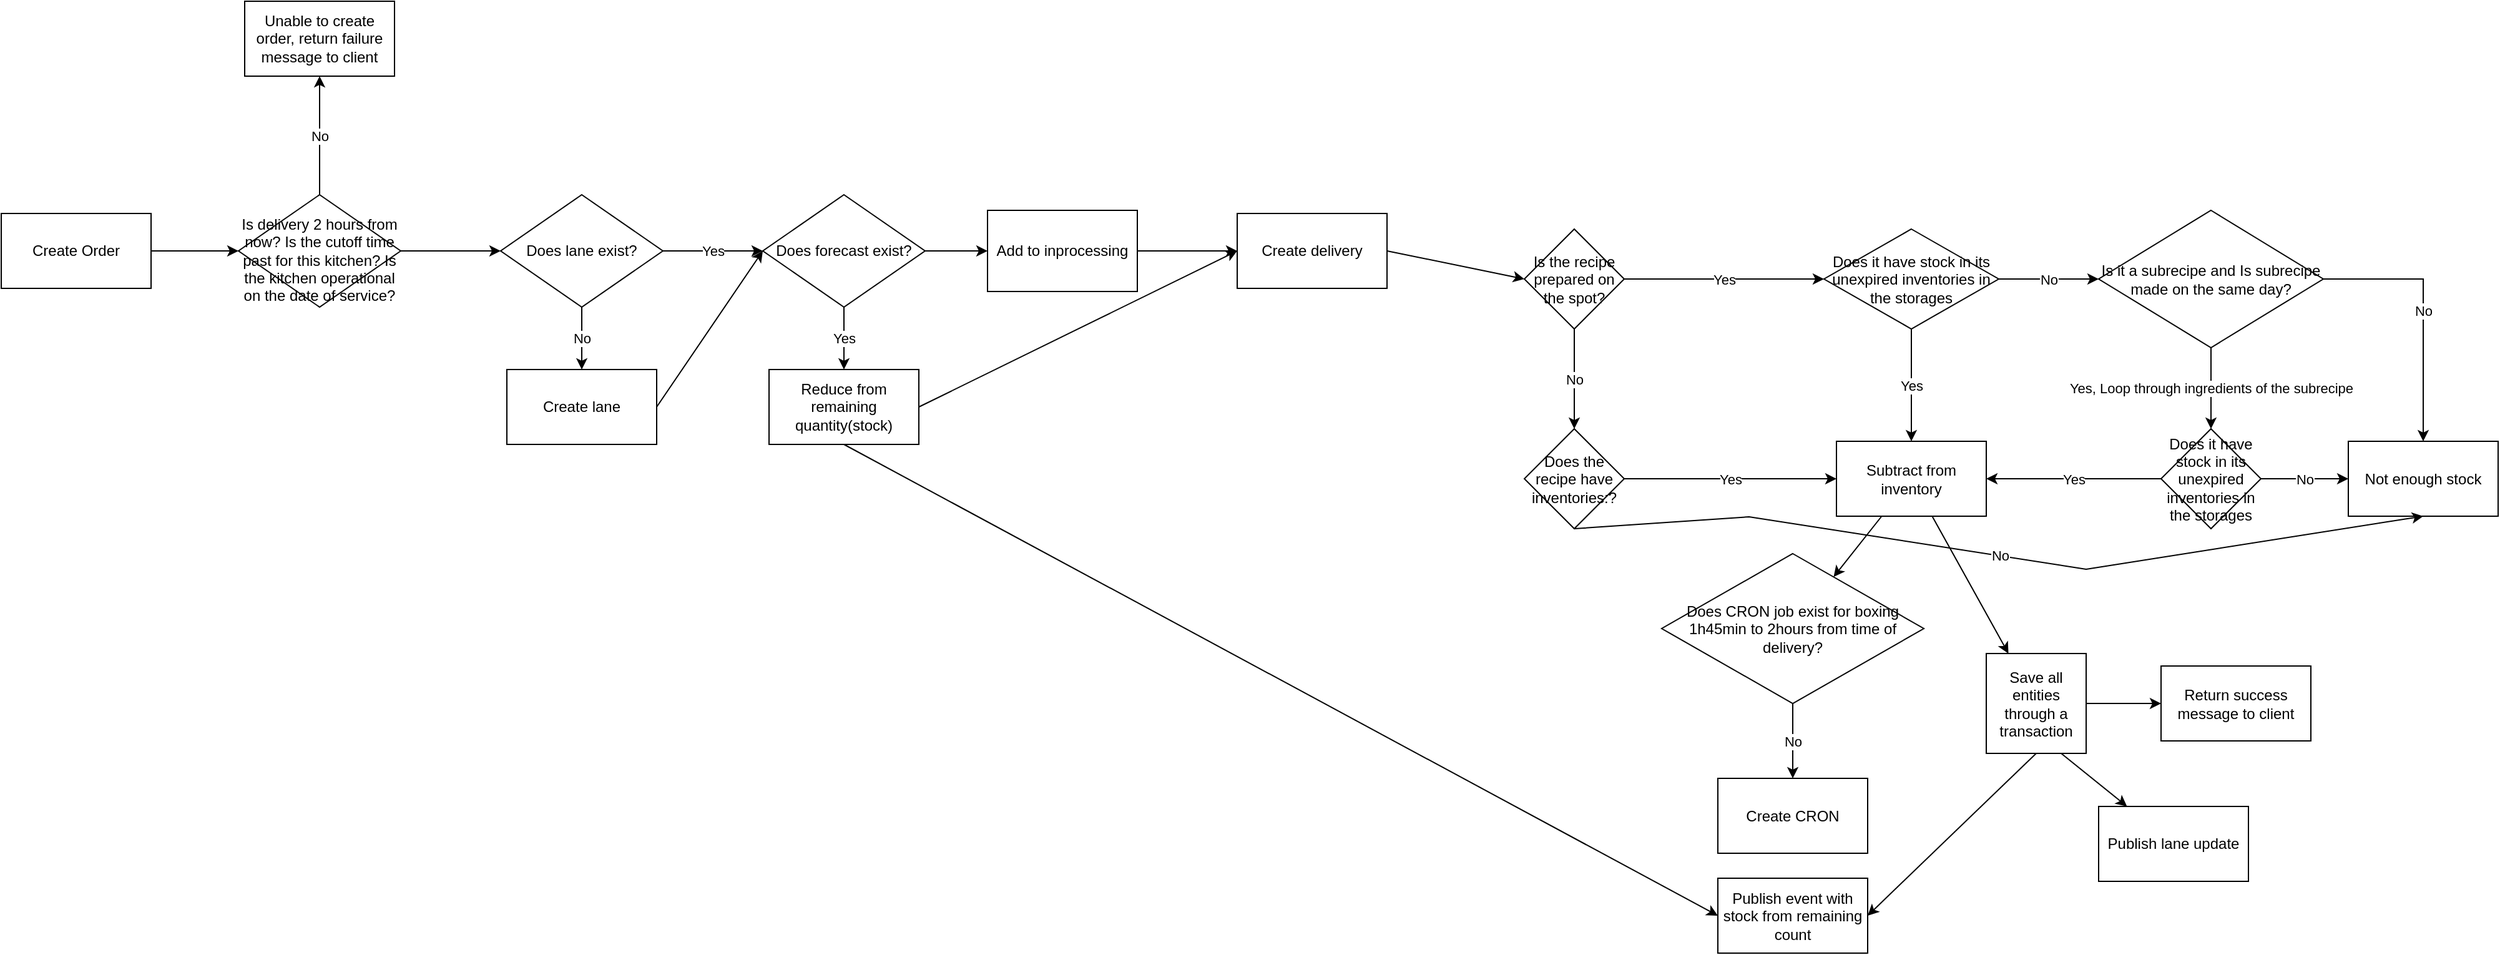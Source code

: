 <mxfile version="16.5.6" type="device"><diagram id="q7J8mHh13KA4PIrThfIT" name="Page-1"><mxGraphModel dx="823" dy="495" grid="1" gridSize="10" guides="1" tooltips="1" connect="1" arrows="1" fold="1" page="1" pageScale="1" pageWidth="827" pageHeight="1169" math="0" shadow="0"><root><mxCell id="0"/><mxCell id="1" parent="0"/><mxCell id="XSMEoGhX89EJGhYC96am-3" value="" style="edgeStyle=orthogonalEdgeStyle;rounded=0;orthogonalLoop=1;jettySize=auto;html=1;" edge="1" parent="1" source="N_MRPOcwLydR2Qys6Il1-1" target="XSMEoGhX89EJGhYC96am-1"><mxGeometry relative="1" as="geometry"/></mxCell><mxCell id="N_MRPOcwLydR2Qys6Il1-1" value="Create Order" style="rounded=0;whiteSpace=wrap;html=1;" parent="1" vertex="1"><mxGeometry x="110" y="215" width="120" height="60" as="geometry"/></mxCell><mxCell id="XSMEoGhX89EJGhYC96am-5" value="No" style="edgeStyle=orthogonalEdgeStyle;rounded=0;orthogonalLoop=1;jettySize=auto;html=1;" edge="1" parent="1" source="XSMEoGhX89EJGhYC96am-1" target="XSMEoGhX89EJGhYC96am-4"><mxGeometry relative="1" as="geometry"/></mxCell><mxCell id="XSMEoGhX89EJGhYC96am-11" value="" style="edgeStyle=orthogonalEdgeStyle;rounded=0;orthogonalLoop=1;jettySize=auto;html=1;" edge="1" parent="1" source="XSMEoGhX89EJGhYC96am-1" target="XSMEoGhX89EJGhYC96am-10"><mxGeometry relative="1" as="geometry"/></mxCell><mxCell id="XSMEoGhX89EJGhYC96am-1" value="&lt;br&gt;Is delivery 2 hours from now? Is the cutoff time past for this kitchen? Is the kitchen operational on the date of service?" style="rhombus;whiteSpace=wrap;html=1;" vertex="1" parent="1"><mxGeometry x="300" y="200" width="130" height="90" as="geometry"/></mxCell><mxCell id="XSMEoGhX89EJGhYC96am-4" value="Unable to create order, return failure message to client" style="whiteSpace=wrap;html=1;" vertex="1" parent="1"><mxGeometry x="305" y="45" width="120" height="60" as="geometry"/></mxCell><mxCell id="XSMEoGhX89EJGhYC96am-13" value="No" style="edgeStyle=orthogonalEdgeStyle;rounded=0;orthogonalLoop=1;jettySize=auto;html=1;" edge="1" parent="1" source="XSMEoGhX89EJGhYC96am-10" target="XSMEoGhX89EJGhYC96am-12"><mxGeometry relative="1" as="geometry"/></mxCell><mxCell id="XSMEoGhX89EJGhYC96am-15" value="Yes" style="edgeStyle=orthogonalEdgeStyle;rounded=0;orthogonalLoop=1;jettySize=auto;html=1;" edge="1" parent="1" source="XSMEoGhX89EJGhYC96am-10" target="XSMEoGhX89EJGhYC96am-14"><mxGeometry relative="1" as="geometry"/></mxCell><mxCell id="XSMEoGhX89EJGhYC96am-10" value="Does lane exist?" style="rhombus;whiteSpace=wrap;html=1;" vertex="1" parent="1"><mxGeometry x="510" y="200" width="130" height="90" as="geometry"/></mxCell><mxCell id="XSMEoGhX89EJGhYC96am-21" style="edgeStyle=none;rounded=0;orthogonalLoop=1;jettySize=auto;html=1;exitX=1;exitY=0.5;exitDx=0;exitDy=0;entryX=0;entryY=0.5;entryDx=0;entryDy=0;" edge="1" parent="1" source="XSMEoGhX89EJGhYC96am-12" target="XSMEoGhX89EJGhYC96am-14"><mxGeometry relative="1" as="geometry"/></mxCell><mxCell id="XSMEoGhX89EJGhYC96am-12" value="Create lane" style="whiteSpace=wrap;html=1;" vertex="1" parent="1"><mxGeometry x="515" y="340" width="120" height="60" as="geometry"/></mxCell><mxCell id="XSMEoGhX89EJGhYC96am-23" value="Yes" style="edgeStyle=none;rounded=0;orthogonalLoop=1;jettySize=auto;html=1;" edge="1" parent="1" source="XSMEoGhX89EJGhYC96am-14" target="XSMEoGhX89EJGhYC96am-22"><mxGeometry relative="1" as="geometry"/></mxCell><mxCell id="XSMEoGhX89EJGhYC96am-25" value="" style="edgeStyle=none;rounded=0;orthogonalLoop=1;jettySize=auto;html=1;" edge="1" parent="1" source="XSMEoGhX89EJGhYC96am-14" target="XSMEoGhX89EJGhYC96am-24"><mxGeometry relative="1" as="geometry"/></mxCell><mxCell id="XSMEoGhX89EJGhYC96am-14" value="Does forecast exist?" style="rhombus;whiteSpace=wrap;html=1;" vertex="1" parent="1"><mxGeometry x="720" y="200" width="130" height="90" as="geometry"/></mxCell><mxCell id="XSMEoGhX89EJGhYC96am-54" style="edgeStyle=none;rounded=0;orthogonalLoop=1;jettySize=auto;html=1;exitX=0.5;exitY=1;exitDx=0;exitDy=0;entryX=0;entryY=0.5;entryDx=0;entryDy=0;" edge="1" parent="1" source="XSMEoGhX89EJGhYC96am-22" target="XSMEoGhX89EJGhYC96am-50"><mxGeometry relative="1" as="geometry"/></mxCell><mxCell id="XSMEoGhX89EJGhYC96am-85" style="edgeStyle=none;rounded=0;orthogonalLoop=1;jettySize=auto;html=1;exitX=1;exitY=0.5;exitDx=0;exitDy=0;entryX=0;entryY=0.5;entryDx=0;entryDy=0;" edge="1" parent="1" source="XSMEoGhX89EJGhYC96am-22" target="XSMEoGhX89EJGhYC96am-27"><mxGeometry relative="1" as="geometry"/></mxCell><mxCell id="XSMEoGhX89EJGhYC96am-22" value="Reduce from remaining quantity(stock)" style="whiteSpace=wrap;html=1;" vertex="1" parent="1"><mxGeometry x="725" y="340" width="120" height="60" as="geometry"/></mxCell><mxCell id="XSMEoGhX89EJGhYC96am-28" value="" style="edgeStyle=none;rounded=0;orthogonalLoop=1;jettySize=auto;html=1;" edge="1" parent="1" source="XSMEoGhX89EJGhYC96am-24" target="XSMEoGhX89EJGhYC96am-27"><mxGeometry relative="1" as="geometry"/></mxCell><mxCell id="XSMEoGhX89EJGhYC96am-24" value="Add to inprocessing" style="whiteSpace=wrap;html=1;" vertex="1" parent="1"><mxGeometry x="900" y="212.5" width="120" height="65" as="geometry"/></mxCell><mxCell id="XSMEoGhX89EJGhYC96am-77" style="edgeStyle=none;rounded=0;orthogonalLoop=1;jettySize=auto;html=1;exitX=1;exitY=0.5;exitDx=0;exitDy=0;entryX=0;entryY=0.5;entryDx=0;entryDy=0;" edge="1" parent="1" source="XSMEoGhX89EJGhYC96am-27" target="XSMEoGhX89EJGhYC96am-73"><mxGeometry relative="1" as="geometry"/></mxCell><mxCell id="XSMEoGhX89EJGhYC96am-27" value="Create delivery" style="whiteSpace=wrap;html=1;" vertex="1" parent="1"><mxGeometry x="1100" y="215" width="120" height="60" as="geometry"/></mxCell><mxCell id="XSMEoGhX89EJGhYC96am-36" value="Yes" style="edgeStyle=none;rounded=0;orthogonalLoop=1;jettySize=auto;html=1;" edge="1" parent="1" source="XSMEoGhX89EJGhYC96am-33" target="XSMEoGhX89EJGhYC96am-35"><mxGeometry relative="1" as="geometry"/></mxCell><mxCell id="XSMEoGhX89EJGhYC96am-38" value="No" style="edgeStyle=none;rounded=0;orthogonalLoop=1;jettySize=auto;html=1;" edge="1" parent="1" source="XSMEoGhX89EJGhYC96am-33" target="XSMEoGhX89EJGhYC96am-37"><mxGeometry relative="1" as="geometry"/></mxCell><mxCell id="XSMEoGhX89EJGhYC96am-33" value="Does it have stock in its unexpired inventories in the storages" style="rhombus;whiteSpace=wrap;html=1;" vertex="1" parent="1"><mxGeometry x="1570" y="227.5" width="140" height="80" as="geometry"/></mxCell><mxCell id="XSMEoGhX89EJGhYC96am-63" value="" style="edgeStyle=none;rounded=0;orthogonalLoop=1;jettySize=auto;html=1;" edge="1" parent="1" source="XSMEoGhX89EJGhYC96am-35" target="XSMEoGhX89EJGhYC96am-58"><mxGeometry relative="1" as="geometry"/></mxCell><mxCell id="XSMEoGhX89EJGhYC96am-66" value="" style="edgeStyle=none;rounded=0;orthogonalLoop=1;jettySize=auto;html=1;" edge="1" parent="1" source="XSMEoGhX89EJGhYC96am-35" target="XSMEoGhX89EJGhYC96am-64"><mxGeometry relative="1" as="geometry"/></mxCell><mxCell id="XSMEoGhX89EJGhYC96am-35" value="Subtract from inventory" style="whiteSpace=wrap;html=1;" vertex="1" parent="1"><mxGeometry x="1580" y="397.5" width="120" height="60" as="geometry"/></mxCell><mxCell id="XSMEoGhX89EJGhYC96am-40" value="Yes, Loop through ingredients of the subrecipe" style="edgeStyle=none;rounded=0;orthogonalLoop=1;jettySize=auto;html=1;" edge="1" parent="1" source="XSMEoGhX89EJGhYC96am-37" target="XSMEoGhX89EJGhYC96am-39"><mxGeometry relative="1" as="geometry"/></mxCell><mxCell id="XSMEoGhX89EJGhYC96am-45" value="No" style="edgeStyle=none;rounded=0;orthogonalLoop=1;jettySize=auto;html=1;exitX=1;exitY=0.5;exitDx=0;exitDy=0;entryX=0.5;entryY=0;entryDx=0;entryDy=0;" edge="1" parent="1" source="XSMEoGhX89EJGhYC96am-37" target="XSMEoGhX89EJGhYC96am-42"><mxGeometry relative="1" as="geometry"><Array as="points"><mxPoint x="2050" y="267.5"/></Array></mxGeometry></mxCell><mxCell id="XSMEoGhX89EJGhYC96am-37" value="Is it a subrecipe and Is subrecipe made on the same day?" style="rhombus;whiteSpace=wrap;html=1;" vertex="1" parent="1"><mxGeometry x="1790" y="212.5" width="180" height="110" as="geometry"/></mxCell><mxCell id="XSMEoGhX89EJGhYC96am-41" value="Yes" style="edgeStyle=none;rounded=0;orthogonalLoop=1;jettySize=auto;html=1;exitX=0;exitY=0.5;exitDx=0;exitDy=0;entryX=1;entryY=0.5;entryDx=0;entryDy=0;" edge="1" parent="1" source="XSMEoGhX89EJGhYC96am-39" target="XSMEoGhX89EJGhYC96am-35"><mxGeometry relative="1" as="geometry"/></mxCell><mxCell id="XSMEoGhX89EJGhYC96am-43" value="No" style="edgeStyle=none;rounded=0;orthogonalLoop=1;jettySize=auto;html=1;" edge="1" parent="1" source="XSMEoGhX89EJGhYC96am-39" target="XSMEoGhX89EJGhYC96am-42"><mxGeometry relative="1" as="geometry"/></mxCell><mxCell id="XSMEoGhX89EJGhYC96am-39" value="Does it have stock in its unexpired inventories in the storages" style="rhombus;whiteSpace=wrap;html=1;" vertex="1" parent="1"><mxGeometry x="1840" y="387.5" width="80" height="80" as="geometry"/></mxCell><mxCell id="XSMEoGhX89EJGhYC96am-42" value="Not enough stock" style="whiteSpace=wrap;html=1;" vertex="1" parent="1"><mxGeometry x="1990" y="397.5" width="120" height="60" as="geometry"/></mxCell><mxCell id="XSMEoGhX89EJGhYC96am-50" value="Publish event with stock from remaining count" style="whiteSpace=wrap;html=1;" vertex="1" parent="1"><mxGeometry x="1485" y="747.5" width="120" height="60" as="geometry"/></mxCell><mxCell id="XSMEoGhX89EJGhYC96am-60" value="No" style="edgeStyle=none;rounded=0;orthogonalLoop=1;jettySize=auto;html=1;" edge="1" parent="1" source="XSMEoGhX89EJGhYC96am-58" target="XSMEoGhX89EJGhYC96am-59"><mxGeometry relative="1" as="geometry"/></mxCell><mxCell id="XSMEoGhX89EJGhYC96am-58" value="Does CRON job exist for boxing 1h45min to 2hours from time of delivery?" style="rhombus;whiteSpace=wrap;html=1;" vertex="1" parent="1"><mxGeometry x="1440" y="487.5" width="210" height="120" as="geometry"/></mxCell><mxCell id="XSMEoGhX89EJGhYC96am-59" value="Create CRON" style="whiteSpace=wrap;html=1;" vertex="1" parent="1"><mxGeometry x="1485" y="667.5" width="120" height="60" as="geometry"/></mxCell><mxCell id="XSMEoGhX89EJGhYC96am-68" style="edgeStyle=none;rounded=0;orthogonalLoop=1;jettySize=auto;html=1;exitX=0.5;exitY=1;exitDx=0;exitDy=0;entryX=1;entryY=0.5;entryDx=0;entryDy=0;" edge="1" parent="1" source="XSMEoGhX89EJGhYC96am-64" target="XSMEoGhX89EJGhYC96am-50"><mxGeometry relative="1" as="geometry"/></mxCell><mxCell id="XSMEoGhX89EJGhYC96am-71" value="" style="edgeStyle=none;rounded=0;orthogonalLoop=1;jettySize=auto;html=1;" edge="1" parent="1" source="XSMEoGhX89EJGhYC96am-64" target="XSMEoGhX89EJGhYC96am-70"><mxGeometry relative="1" as="geometry"/></mxCell><mxCell id="XSMEoGhX89EJGhYC96am-84" style="edgeStyle=none;rounded=0;orthogonalLoop=1;jettySize=auto;html=1;exitX=0.75;exitY=1;exitDx=0;exitDy=0;" edge="1" parent="1" source="XSMEoGhX89EJGhYC96am-64" target="XSMEoGhX89EJGhYC96am-83"><mxGeometry relative="1" as="geometry"/></mxCell><mxCell id="XSMEoGhX89EJGhYC96am-64" value="Save all entities through a transaction" style="whiteSpace=wrap;html=1;aspect=fixed;" vertex="1" parent="1"><mxGeometry x="1700" y="567.5" width="80" height="80" as="geometry"/></mxCell><mxCell id="XSMEoGhX89EJGhYC96am-70" value="Return success message to client" style="whiteSpace=wrap;html=1;" vertex="1" parent="1"><mxGeometry x="1840" y="577.5" width="120" height="60" as="geometry"/></mxCell><mxCell id="XSMEoGhX89EJGhYC96am-80" value="Yes" style="edgeStyle=none;rounded=0;orthogonalLoop=1;jettySize=auto;html=1;exitX=1;exitY=0.5;exitDx=0;exitDy=0;entryX=0;entryY=0.5;entryDx=0;entryDy=0;" edge="1" parent="1" source="XSMEoGhX89EJGhYC96am-72" target="XSMEoGhX89EJGhYC96am-35"><mxGeometry relative="1" as="geometry"/></mxCell><mxCell id="XSMEoGhX89EJGhYC96am-81" value="No" style="edgeStyle=none;rounded=0;orthogonalLoop=1;jettySize=auto;html=1;exitX=0.5;exitY=1;exitDx=0;exitDy=0;entryX=0.5;entryY=1;entryDx=0;entryDy=0;" edge="1" parent="1" source="XSMEoGhX89EJGhYC96am-72" target="XSMEoGhX89EJGhYC96am-42"><mxGeometry relative="1" as="geometry"><Array as="points"><mxPoint x="1510" y="458"/><mxPoint x="1780" y="500"/></Array></mxGeometry></mxCell><mxCell id="XSMEoGhX89EJGhYC96am-72" value="Does the recipe have inventories:?" style="rhombus;whiteSpace=wrap;html=1;" vertex="1" parent="1"><mxGeometry x="1330" y="387.5" width="80" height="80" as="geometry"/></mxCell><mxCell id="XSMEoGhX89EJGhYC96am-76" value="Yes" style="edgeStyle=none;rounded=0;orthogonalLoop=1;jettySize=auto;html=1;exitX=1;exitY=0.5;exitDx=0;exitDy=0;entryX=0;entryY=0.5;entryDx=0;entryDy=0;" edge="1" parent="1" source="XSMEoGhX89EJGhYC96am-73" target="XSMEoGhX89EJGhYC96am-33"><mxGeometry relative="1" as="geometry"/></mxCell><mxCell id="XSMEoGhX89EJGhYC96am-78" value="No" style="edgeStyle=none;rounded=0;orthogonalLoop=1;jettySize=auto;html=1;exitX=0.5;exitY=1;exitDx=0;exitDy=0;entryX=0.5;entryY=0;entryDx=0;entryDy=0;" edge="1" parent="1" source="XSMEoGhX89EJGhYC96am-73" target="XSMEoGhX89EJGhYC96am-72"><mxGeometry relative="1" as="geometry"/></mxCell><mxCell id="XSMEoGhX89EJGhYC96am-73" value="Is the recipe prepared on the spot?" style="rhombus;whiteSpace=wrap;html=1;" vertex="1" parent="1"><mxGeometry x="1330" y="227.5" width="80" height="80" as="geometry"/></mxCell><mxCell id="XSMEoGhX89EJGhYC96am-83" value="Publish lane update" style="rounded=0;whiteSpace=wrap;html=1;" vertex="1" parent="1"><mxGeometry x="1790" y="690" width="120" height="60" as="geometry"/></mxCell></root></mxGraphModel></diagram></mxfile>